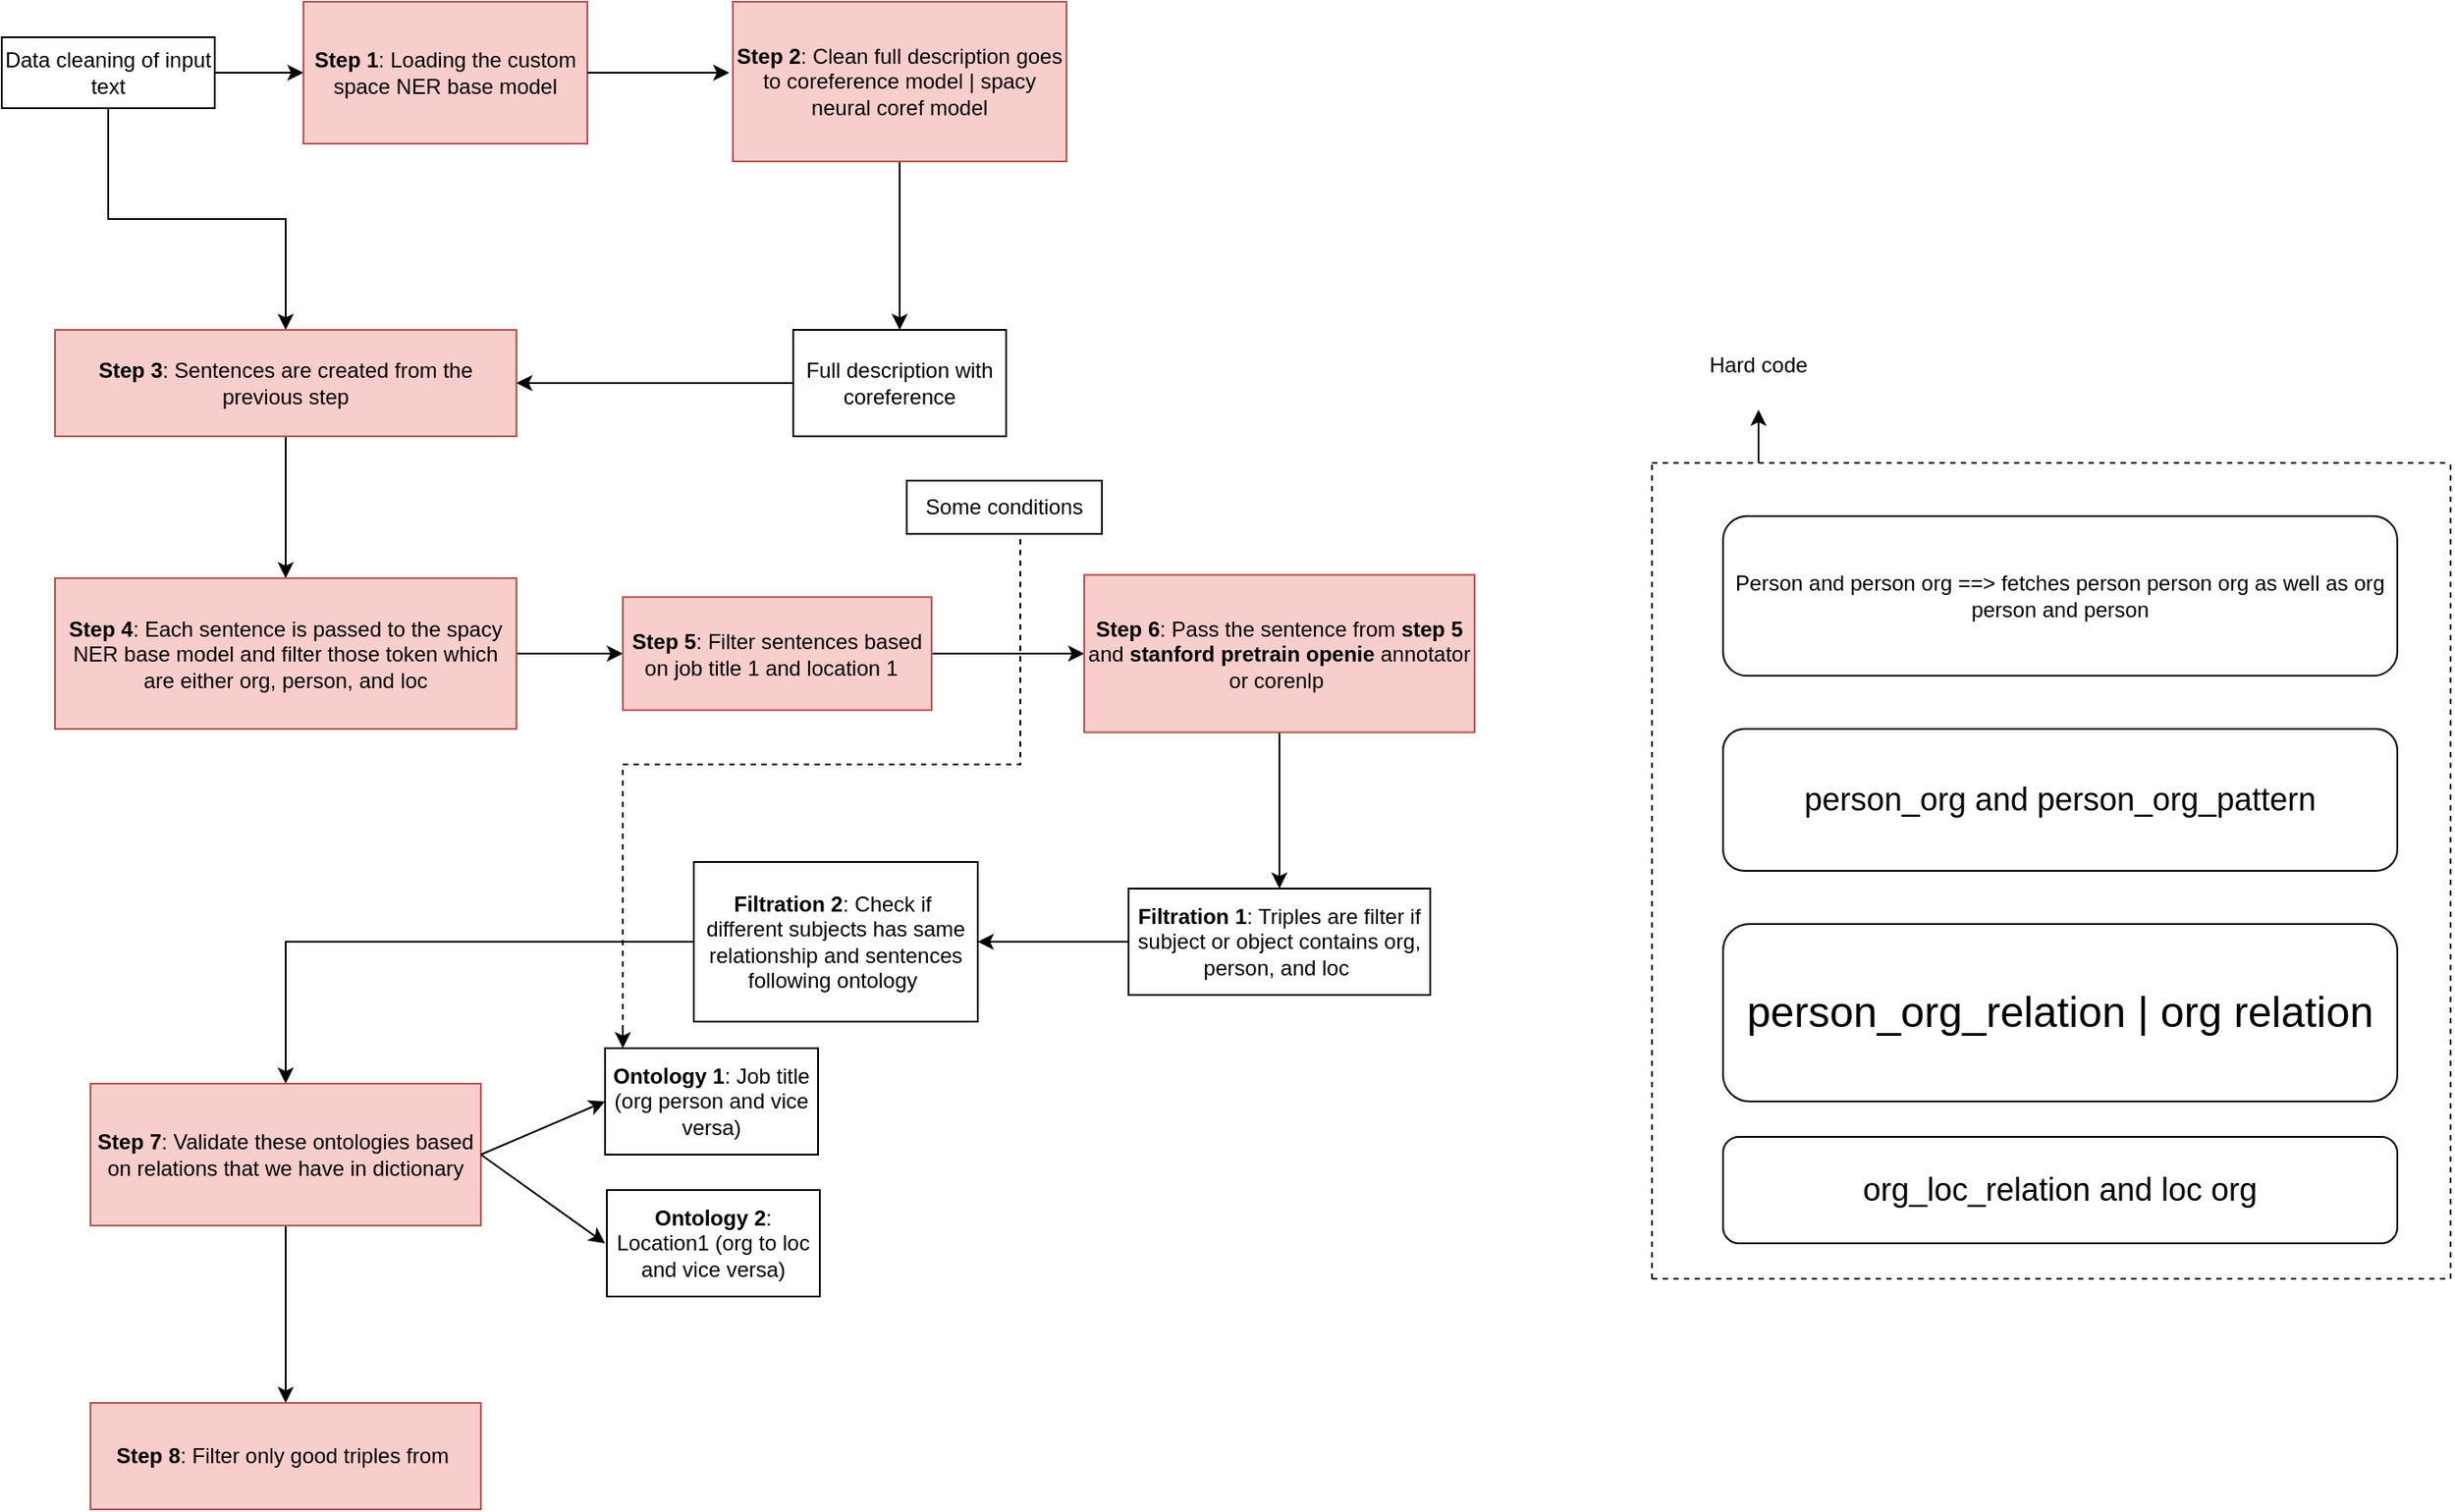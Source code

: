 <mxfile version="22.1.4" type="github">
  <diagram name="Overall_model" id="R4kVTaFT6lClcACHK1_M">
    <mxGraphModel dx="1900" dy="565" grid="1" gridSize="10" guides="1" tooltips="1" connect="1" arrows="1" fold="1" page="1" pageScale="1" pageWidth="850" pageHeight="1100" math="0" shadow="0">
      <root>
        <mxCell id="0" />
        <mxCell id="1" parent="0" />
        <mxCell id="pLNrlrs9xXk7MrMHfogW-26" value="" style="edgeStyle=orthogonalEdgeStyle;rounded=0;orthogonalLoop=1;jettySize=auto;html=1;" edge="1" parent="1" source="pLNrlrs9xXk7MrMHfogW-27" target="pLNrlrs9xXk7MrMHfogW-36">
          <mxGeometry relative="1" as="geometry" />
        </mxCell>
        <mxCell id="pLNrlrs9xXk7MrMHfogW-27" value="Data cleaning of input text" style="rounded=0;whiteSpace=wrap;html=1;" vertex="1" parent="1">
          <mxGeometry x="-100" y="40" width="120" height="40" as="geometry" />
        </mxCell>
        <mxCell id="pLNrlrs9xXk7MrMHfogW-28" value="" style="endArrow=classic;html=1;rounded=0;" edge="1" parent="1">
          <mxGeometry width="50" height="50" relative="1" as="geometry">
            <mxPoint x="20" y="60" as="sourcePoint" />
            <mxPoint x="70" y="60" as="targetPoint" />
          </mxGeometry>
        </mxCell>
        <mxCell id="pLNrlrs9xXk7MrMHfogW-29" value="&lt;font style=&quot;font-size: 12px;&quot;&gt;&lt;b style=&quot;&quot;&gt;Step 1&lt;/b&gt;&lt;/font&gt;: Loading the custom space NER base model" style="rounded=0;whiteSpace=wrap;html=1;fillColor=#f8cecc;strokeColor=#b85450;" vertex="1" parent="1">
          <mxGeometry x="70" y="20" width="160" height="80" as="geometry" />
        </mxCell>
        <mxCell id="pLNrlrs9xXk7MrMHfogW-30" value="" style="endArrow=classic;html=1;rounded=0;" edge="1" parent="1">
          <mxGeometry width="50" height="50" relative="1" as="geometry">
            <mxPoint x="230" y="60" as="sourcePoint" />
            <mxPoint x="310" y="60" as="targetPoint" />
          </mxGeometry>
        </mxCell>
        <mxCell id="pLNrlrs9xXk7MrMHfogW-31" value="" style="edgeStyle=orthogonalEdgeStyle;rounded=0;orthogonalLoop=1;jettySize=auto;html=1;" edge="1" parent="1" source="pLNrlrs9xXk7MrMHfogW-32" target="pLNrlrs9xXk7MrMHfogW-34">
          <mxGeometry relative="1" as="geometry" />
        </mxCell>
        <mxCell id="pLNrlrs9xXk7MrMHfogW-32" value="&lt;b&gt;Step 2&lt;/b&gt;: Clean full description goes to coreference model | spacy neural coref model" style="rounded=0;whiteSpace=wrap;html=1;fillColor=#f8cecc;strokeColor=#b85450;" vertex="1" parent="1">
          <mxGeometry x="312" y="20" width="188" height="90" as="geometry" />
        </mxCell>
        <mxCell id="pLNrlrs9xXk7MrMHfogW-33" value="" style="edgeStyle=orthogonalEdgeStyle;rounded=0;orthogonalLoop=1;jettySize=auto;html=1;entryX=1;entryY=0.5;entryDx=0;entryDy=0;" edge="1" parent="1" source="pLNrlrs9xXk7MrMHfogW-34" target="pLNrlrs9xXk7MrMHfogW-36">
          <mxGeometry relative="1" as="geometry">
            <mxPoint x="206" y="235" as="targetPoint" />
          </mxGeometry>
        </mxCell>
        <mxCell id="pLNrlrs9xXk7MrMHfogW-34" value="Full description with coreference" style="whiteSpace=wrap;html=1;rounded=0;" vertex="1" parent="1">
          <mxGeometry x="346" y="205" width="120" height="60" as="geometry" />
        </mxCell>
        <mxCell id="pLNrlrs9xXk7MrMHfogW-35" value="" style="edgeStyle=orthogonalEdgeStyle;rounded=0;orthogonalLoop=1;jettySize=auto;html=1;" edge="1" parent="1" source="pLNrlrs9xXk7MrMHfogW-36" target="pLNrlrs9xXk7MrMHfogW-38">
          <mxGeometry relative="1" as="geometry" />
        </mxCell>
        <mxCell id="pLNrlrs9xXk7MrMHfogW-36" value="&lt;b&gt;Step 3&lt;/b&gt;: Sentences are created from the previous step" style="whiteSpace=wrap;html=1;rounded=0;fillColor=#f8cecc;strokeColor=#b85450;" vertex="1" parent="1">
          <mxGeometry x="-70" y="205" width="260" height="60" as="geometry" />
        </mxCell>
        <mxCell id="pLNrlrs9xXk7MrMHfogW-37" value="" style="edgeStyle=orthogonalEdgeStyle;rounded=0;orthogonalLoop=1;jettySize=auto;html=1;" edge="1" parent="1" source="pLNrlrs9xXk7MrMHfogW-38" target="pLNrlrs9xXk7MrMHfogW-40">
          <mxGeometry relative="1" as="geometry" />
        </mxCell>
        <mxCell id="pLNrlrs9xXk7MrMHfogW-38" value="&lt;b&gt;Step 4&lt;/b&gt;: Each sentence is passed to the spacy NER base model and filter those token which are either org, person, and loc" style="whiteSpace=wrap;html=1;fillColor=#f8cecc;strokeColor=#b85450;rounded=0;" vertex="1" parent="1">
          <mxGeometry x="-70" y="345" width="260" height="85" as="geometry" />
        </mxCell>
        <mxCell id="pLNrlrs9xXk7MrMHfogW-39" value="" style="edgeStyle=orthogonalEdgeStyle;rounded=0;orthogonalLoop=1;jettySize=auto;html=1;" edge="1" parent="1" source="pLNrlrs9xXk7MrMHfogW-40" target="pLNrlrs9xXk7MrMHfogW-41">
          <mxGeometry relative="1" as="geometry" />
        </mxCell>
        <mxCell id="pLNrlrs9xXk7MrMHfogW-40" value="&lt;b&gt;Step 5&lt;/b&gt;: Filter sentences based on job title 1 and location 1&amp;nbsp;&amp;nbsp;" style="whiteSpace=wrap;html=1;fillColor=#f8cecc;strokeColor=#b85450;rounded=0;" vertex="1" parent="1">
          <mxGeometry x="250" y="355.63" width="174" height="63.75" as="geometry" />
        </mxCell>
        <mxCell id="pLNrlrs9xXk7MrMHfogW-43" value="" style="edgeStyle=orthogonalEdgeStyle;rounded=0;orthogonalLoop=1;jettySize=auto;html=1;" edge="1" parent="1" source="pLNrlrs9xXk7MrMHfogW-41" target="pLNrlrs9xXk7MrMHfogW-42">
          <mxGeometry relative="1" as="geometry" />
        </mxCell>
        <mxCell id="pLNrlrs9xXk7MrMHfogW-41" value="&lt;b&gt;Step 6&lt;/b&gt;: Pass the sentence from &lt;b&gt;step 5 &lt;/b&gt;and &lt;b&gt;stanford pretrain openie &lt;/b&gt;annotator or corenlp&amp;nbsp;" style="whiteSpace=wrap;html=1;rounded=0;fillColor=#f8cecc;strokeColor=#b85450;" vertex="1" parent="1">
          <mxGeometry x="510" y="343.13" width="220" height="88.75" as="geometry" />
        </mxCell>
        <mxCell id="pLNrlrs9xXk7MrMHfogW-46" value="" style="edgeStyle=orthogonalEdgeStyle;rounded=0;orthogonalLoop=1;jettySize=auto;html=1;" edge="1" parent="1" source="pLNrlrs9xXk7MrMHfogW-42" target="pLNrlrs9xXk7MrMHfogW-45">
          <mxGeometry relative="1" as="geometry" />
        </mxCell>
        <mxCell id="pLNrlrs9xXk7MrMHfogW-42" value="&lt;b&gt;Filtration 1&lt;/b&gt;: Triples are filter if subject or object contains org, person, and loc&amp;nbsp;" style="whiteSpace=wrap;html=1;rounded=0;" vertex="1" parent="1">
          <mxGeometry x="535" y="520" width="170" height="60" as="geometry" />
        </mxCell>
        <mxCell id="pLNrlrs9xXk7MrMHfogW-48" value="" style="edgeStyle=orthogonalEdgeStyle;rounded=0;orthogonalLoop=1;jettySize=auto;html=1;" edge="1" parent="1" source="pLNrlrs9xXk7MrMHfogW-45" target="pLNrlrs9xXk7MrMHfogW-47">
          <mxGeometry relative="1" as="geometry" />
        </mxCell>
        <mxCell id="pLNrlrs9xXk7MrMHfogW-45" value="&lt;b&gt;Filtration 2&lt;/b&gt;: Check if&amp;nbsp; different subjects has same relationship and sentences following ontology&amp;nbsp;" style="whiteSpace=wrap;html=1;rounded=0;" vertex="1" parent="1">
          <mxGeometry x="290" y="505" width="160" height="90" as="geometry" />
        </mxCell>
        <mxCell id="pLNrlrs9xXk7MrMHfogW-50" value="" style="edgeStyle=orthogonalEdgeStyle;rounded=0;orthogonalLoop=1;jettySize=auto;html=1;" edge="1" parent="1" source="pLNrlrs9xXk7MrMHfogW-47" target="pLNrlrs9xXk7MrMHfogW-49">
          <mxGeometry relative="1" as="geometry" />
        </mxCell>
        <mxCell id="pLNrlrs9xXk7MrMHfogW-47" value="&lt;b&gt;Step 7&lt;/b&gt;: Validate these ontologies based on relations that we have in dictionary" style="whiteSpace=wrap;html=1;rounded=0;fillColor=#f8cecc;strokeColor=#b85450;" vertex="1" parent="1">
          <mxGeometry x="-50" y="630" width="220" height="80" as="geometry" />
        </mxCell>
        <mxCell id="pLNrlrs9xXk7MrMHfogW-49" value="&lt;b&gt;Step 8&lt;/b&gt;: Filter only good triples from&amp;nbsp;" style="whiteSpace=wrap;html=1;fillColor=#f8cecc;strokeColor=#b85450;rounded=0;" vertex="1" parent="1">
          <mxGeometry x="-50" y="810" width="220" height="60" as="geometry" />
        </mxCell>
        <mxCell id="pLNrlrs9xXk7MrMHfogW-53" value="" style="endArrow=classic;html=1;rounded=0;" edge="1" parent="1">
          <mxGeometry width="50" height="50" relative="1" as="geometry">
            <mxPoint x="170" y="670" as="sourcePoint" />
            <mxPoint x="240" y="640" as="targetPoint" />
          </mxGeometry>
        </mxCell>
        <mxCell id="pLNrlrs9xXk7MrMHfogW-54" value="" style="endArrow=classic;html=1;rounded=0;" edge="1" parent="1">
          <mxGeometry width="50" height="50" relative="1" as="geometry">
            <mxPoint x="170" y="670" as="sourcePoint" />
            <mxPoint x="240" y="720" as="targetPoint" />
          </mxGeometry>
        </mxCell>
        <mxCell id="pLNrlrs9xXk7MrMHfogW-55" value="&lt;b&gt;Ontology 1&lt;/b&gt;: Job title (org person and vice versa)" style="rounded=0;whiteSpace=wrap;html=1;" vertex="1" parent="1">
          <mxGeometry x="240" y="610" width="120" height="60" as="geometry" />
        </mxCell>
        <mxCell id="pLNrlrs9xXk7MrMHfogW-56" value="&lt;b&gt;Ontology 2&lt;/b&gt;: Location1 (org to loc and vice versa)" style="rounded=0;whiteSpace=wrap;html=1;" vertex="1" parent="1">
          <mxGeometry x="241" y="690" width="120" height="60" as="geometry" />
        </mxCell>
        <mxCell id="pLNrlrs9xXk7MrMHfogW-57" value="Some conditions" style="rounded=0;whiteSpace=wrap;html=1;" vertex="1" parent="1">
          <mxGeometry x="410" y="290" width="110" height="30" as="geometry" />
        </mxCell>
        <mxCell id="pLNrlrs9xXk7MrMHfogW-58" value="" style="endArrow=none;dashed=1;html=1;rounded=0;" edge="1" parent="1">
          <mxGeometry width="50" height="50" relative="1" as="geometry">
            <mxPoint x="250" y="600" as="sourcePoint" />
            <mxPoint x="474" y="320" as="targetPoint" />
            <Array as="points">
              <mxPoint x="250" y="450" />
              <mxPoint x="474" y="450" />
            </Array>
          </mxGeometry>
        </mxCell>
        <mxCell id="pLNrlrs9xXk7MrMHfogW-59" value="" style="endArrow=classic;html=1;rounded=0;" edge="1" parent="1">
          <mxGeometry width="50" height="50" relative="1" as="geometry">
            <mxPoint x="250" y="600" as="sourcePoint" />
            <mxPoint x="250" y="610" as="targetPoint" />
          </mxGeometry>
        </mxCell>
        <mxCell id="pLNrlrs9xXk7MrMHfogW-62" value="" style="endArrow=none;dashed=1;html=1;rounded=0;" edge="1" parent="1">
          <mxGeometry width="50" height="50" relative="1" as="geometry">
            <mxPoint x="830" y="280" as="sourcePoint" />
            <mxPoint x="1280" y="280" as="targetPoint" />
          </mxGeometry>
        </mxCell>
        <mxCell id="pLNrlrs9xXk7MrMHfogW-63" value="" style="endArrow=none;dashed=1;html=1;rounded=0;" edge="1" parent="1">
          <mxGeometry width="50" height="50" relative="1" as="geometry">
            <mxPoint x="830" y="740" as="sourcePoint" />
            <mxPoint x="830" y="280" as="targetPoint" />
          </mxGeometry>
        </mxCell>
        <mxCell id="pLNrlrs9xXk7MrMHfogW-64" value="" style="endArrow=none;dashed=1;html=1;rounded=0;" edge="1" parent="1">
          <mxGeometry width="50" height="50" relative="1" as="geometry">
            <mxPoint x="830" y="740" as="sourcePoint" />
            <mxPoint x="1280" y="740" as="targetPoint" />
          </mxGeometry>
        </mxCell>
        <mxCell id="pLNrlrs9xXk7MrMHfogW-65" value="" style="endArrow=none;dashed=1;html=1;rounded=0;" edge="1" parent="1">
          <mxGeometry width="50" height="50" relative="1" as="geometry">
            <mxPoint x="1280" y="740" as="sourcePoint" />
            <mxPoint x="1280" y="280" as="targetPoint" />
          </mxGeometry>
        </mxCell>
        <mxCell id="pLNrlrs9xXk7MrMHfogW-66" value="" style="endArrow=classic;html=1;rounded=0;" edge="1" parent="1">
          <mxGeometry width="50" height="50" relative="1" as="geometry">
            <mxPoint x="890" y="280" as="sourcePoint" />
            <mxPoint x="890" y="250" as="targetPoint" />
          </mxGeometry>
        </mxCell>
        <mxCell id="pLNrlrs9xXk7MrMHfogW-67" value="Hard code" style="text;html=1;strokeColor=none;fillColor=none;align=center;verticalAlign=middle;whiteSpace=wrap;rounded=0;" vertex="1" parent="1">
          <mxGeometry x="860" y="210" width="60" height="30" as="geometry" />
        </mxCell>
        <mxCell id="pLNrlrs9xXk7MrMHfogW-68" value="Person and person org ==&amp;gt; fetches person person org as well as org person and person" style="rounded=1;whiteSpace=wrap;html=1;" vertex="1" parent="1">
          <mxGeometry x="870" y="310" width="380" height="90" as="geometry" />
        </mxCell>
        <mxCell id="pLNrlrs9xXk7MrMHfogW-69" value="&lt;font style=&quot;font-size: 18px;&quot;&gt;person_org and person_org_pattern&lt;/font&gt;" style="rounded=1;whiteSpace=wrap;html=1;" vertex="1" parent="1">
          <mxGeometry x="870" y="430" width="380" height="80" as="geometry" />
        </mxCell>
        <mxCell id="pLNrlrs9xXk7MrMHfogW-70" value="&lt;font style=&quot;font-size: 24px;&quot;&gt;person_org_relation | org relation&lt;/font&gt;" style="rounded=1;whiteSpace=wrap;html=1;" vertex="1" parent="1">
          <mxGeometry x="870" y="540" width="380" height="100" as="geometry" />
        </mxCell>
        <mxCell id="pLNrlrs9xXk7MrMHfogW-71" value="&lt;font style=&quot;font-size: 18px;&quot;&gt;org_loc_relation and loc org&lt;/font&gt;" style="rounded=1;whiteSpace=wrap;html=1;" vertex="1" parent="1">
          <mxGeometry x="870" y="660" width="380" height="60" as="geometry" />
        </mxCell>
      </root>
    </mxGraphModel>
  </diagram>
</mxfile>
